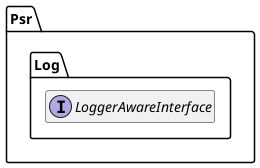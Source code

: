 @startuml
set namespaceSeparator \\
hide members
hide << alias >> circle

interface Psr\\Log\\LoggerAwareInterface
@enduml
